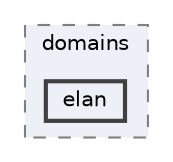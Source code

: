 digraph "resources/views/domains/elan"
{
 // LATEX_PDF_SIZE
  bgcolor="transparent";
  edge [fontname=Helvetica,fontsize=10,labelfontname=Helvetica,labelfontsize=10];
  node [fontname=Helvetica,fontsize=10,shape=box,height=0.2,width=0.4];
  compound=true
  subgraph clusterdir_ecf2abb32177069fb3e181f6680a2e9e {
    graph [ bgcolor="#edf0f7", pencolor="grey50", label="domains", fontname=Helvetica,fontsize=10 style="filled,dashed", URL="dir_ecf2abb32177069fb3e181f6680a2e9e.html",tooltip=""]
  dir_1e4daeaa6b29c2bdb81106e03b848f8c [label="elan", fillcolor="#edf0f7", color="grey25", style="filled,bold", URL="dir_1e4daeaa6b29c2bdb81106e03b848f8c.html",tooltip=""];
  }
}
